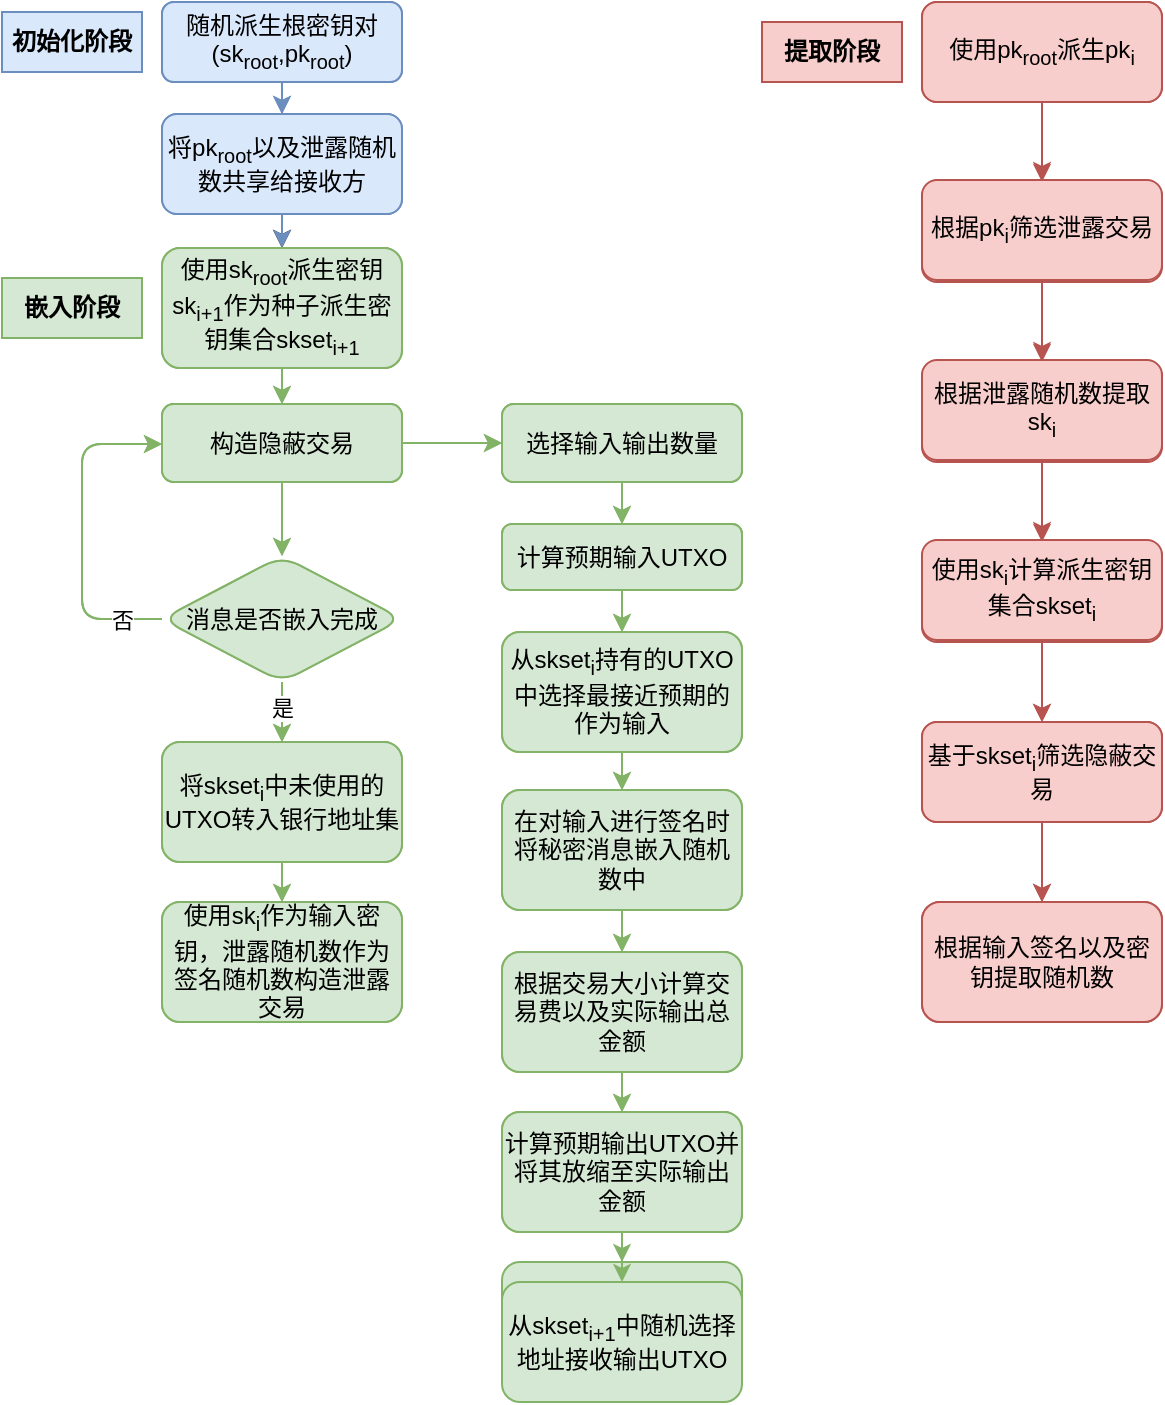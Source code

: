 <mxfile version="24.7.17">
  <diagram id="C5RBs43oDa-KdzZeNtuy" name="Page-1">
    <mxGraphModel dx="2066" dy="1141" grid="0" gridSize="10" guides="1" tooltips="1" connect="1" arrows="1" fold="1" page="1" pageScale="1" pageWidth="827" pageHeight="1169" math="0" shadow="0">
      <root>
        <mxCell id="WIyWlLk6GJQsqaUBKTNV-0" />
        <mxCell id="WIyWlLk6GJQsqaUBKTNV-1" parent="WIyWlLk6GJQsqaUBKTNV-0" />
        <mxCell id="dO6GdO4cNxpikTKNABMN-1" value="" style="edgeStyle=orthogonalEdgeStyle;rounded=1;orthogonalLoop=1;jettySize=auto;html=1;fillColor=#dae8fc;strokeColor=#6c8ebf;" parent="WIyWlLk6GJQsqaUBKTNV-1" source="WIyWlLk6GJQsqaUBKTNV-3" target="dO6GdO4cNxpikTKNABMN-0" edge="1">
          <mxGeometry relative="1" as="geometry" />
        </mxCell>
        <mxCell id="WIyWlLk6GJQsqaUBKTNV-3" value="随即派生根密钥对(sk&lt;sub&gt;root&lt;/sub&gt;,pk&lt;sub&gt;root&lt;/sub&gt;)" style="rounded=1;whiteSpace=wrap;html=1;fontSize=12;glass=0;strokeWidth=1;shadow=0;fillColor=#dae8fc;strokeColor=#6c8ebf;" parent="WIyWlLk6GJQsqaUBKTNV-1" vertex="1">
          <mxGeometry x="160" y="80" width="120" height="40" as="geometry" />
        </mxCell>
        <mxCell id="dO6GdO4cNxpikTKNABMN-3" value="" style="edgeStyle=orthogonalEdgeStyle;rounded=1;orthogonalLoop=1;jettySize=auto;html=1;" parent="WIyWlLk6GJQsqaUBKTNV-1" source="dO6GdO4cNxpikTKNABMN-0" target="dO6GdO4cNxpikTKNABMN-2" edge="1">
          <mxGeometry relative="1" as="geometry" />
        </mxCell>
        <mxCell id="dO6GdO4cNxpikTKNABMN-0" value="将pk&lt;sub&gt;root&lt;/sub&gt;以及泄露随机数共享给接收方" style="whiteSpace=wrap;html=1;rounded=1;glass=0;strokeWidth=1;shadow=0;fillColor=#dae8fc;strokeColor=#6c8ebf;" parent="WIyWlLk6GJQsqaUBKTNV-1" vertex="1">
          <mxGeometry x="160" y="136" width="120" height="50" as="geometry" />
        </mxCell>
        <mxCell id="dO6GdO4cNxpikTKNABMN-5" value="" style="edgeStyle=orthogonalEdgeStyle;rounded=1;orthogonalLoop=1;jettySize=auto;html=1;fillColor=#d5e8d4;strokeColor=#82b366;" parent="WIyWlLk6GJQsqaUBKTNV-1" source="dO6GdO4cNxpikTKNABMN-2" target="dO6GdO4cNxpikTKNABMN-4" edge="1">
          <mxGeometry relative="1" as="geometry" />
        </mxCell>
        <mxCell id="dO6GdO4cNxpikTKNABMN-2" value="使用skroot派生密钥sk&lt;sub&gt;i+1&lt;/sub&gt;作为种子派生密钥集合skset&lt;sub&gt;i+1&lt;/sub&gt;" style="whiteSpace=wrap;html=1;rounded=1;glass=0;strokeWidth=1;shadow=0;fillColor=#d5e8d4;strokeColor=#82b366;" parent="WIyWlLk6GJQsqaUBKTNV-1" vertex="1">
          <mxGeometry x="160" y="203" width="120" height="60" as="geometry" />
        </mxCell>
        <mxCell id="dO6GdO4cNxpikTKNABMN-9" value="" style="edgeStyle=orthogonalEdgeStyle;rounded=1;orthogonalLoop=1;jettySize=auto;html=1;fillColor=#d5e8d4;strokeColor=#82b366;" parent="WIyWlLk6GJQsqaUBKTNV-1" source="dO6GdO4cNxpikTKNABMN-4" target="dO6GdO4cNxpikTKNABMN-8" edge="1">
          <mxGeometry relative="1" as="geometry" />
        </mxCell>
        <mxCell id="dO6GdO4cNxpikTKNABMN-23" value="" style="edgeStyle=orthogonalEdgeStyle;rounded=1;orthogonalLoop=1;jettySize=auto;html=1;fillColor=#d5e8d4;strokeColor=#82b366;" parent="WIyWlLk6GJQsqaUBKTNV-1" source="dO6GdO4cNxpikTKNABMN-4" target="dO6GdO4cNxpikTKNABMN-22" edge="1">
          <mxGeometry relative="1" as="geometry" />
        </mxCell>
        <mxCell id="dO6GdO4cNxpikTKNABMN-4" value="构造隐蔽交易" style="whiteSpace=wrap;html=1;rounded=1;glass=0;strokeWidth=1;shadow=0;fillColor=#d5e8d4;strokeColor=#82b366;" parent="WIyWlLk6GJQsqaUBKTNV-1" vertex="1">
          <mxGeometry x="160" y="281" width="120" height="39" as="geometry" />
        </mxCell>
        <mxCell id="dO6GdO4cNxpikTKNABMN-11" value="" style="edgeStyle=orthogonalEdgeStyle;rounded=1;orthogonalLoop=1;jettySize=auto;html=1;fillColor=#d5e8d4;strokeColor=#82b366;" parent="WIyWlLk6GJQsqaUBKTNV-1" source="dO6GdO4cNxpikTKNABMN-8" target="dO6GdO4cNxpikTKNABMN-10" edge="1">
          <mxGeometry relative="1" as="geometry" />
        </mxCell>
        <mxCell id="dO6GdO4cNxpikTKNABMN-8" value="选择输入输出数量" style="whiteSpace=wrap;html=1;rounded=1;glass=0;strokeWidth=1;shadow=0;fillColor=#d5e8d4;strokeColor=#82b366;" parent="WIyWlLk6GJQsqaUBKTNV-1" vertex="1">
          <mxGeometry x="330" y="281" width="120" height="39" as="geometry" />
        </mxCell>
        <mxCell id="dO6GdO4cNxpikTKNABMN-13" value="" style="edgeStyle=orthogonalEdgeStyle;rounded=1;orthogonalLoop=1;jettySize=auto;html=1;fillColor=#d5e8d4;strokeColor=#82b366;" parent="WIyWlLk6GJQsqaUBKTNV-1" source="dO6GdO4cNxpikTKNABMN-10" target="dO6GdO4cNxpikTKNABMN-12" edge="1">
          <mxGeometry relative="1" as="geometry" />
        </mxCell>
        <mxCell id="dO6GdO4cNxpikTKNABMN-10" value="计算预期输入UTXO" style="whiteSpace=wrap;html=1;rounded=1;glass=0;strokeWidth=1;shadow=0;fillColor=#d5e8d4;strokeColor=#82b366;" parent="WIyWlLk6GJQsqaUBKTNV-1" vertex="1">
          <mxGeometry x="330" y="341" width="120" height="33" as="geometry" />
        </mxCell>
        <mxCell id="dO6GdO4cNxpikTKNABMN-15" value="" style="edgeStyle=orthogonalEdgeStyle;rounded=1;orthogonalLoop=1;jettySize=auto;html=1;fillColor=#d5e8d4;strokeColor=#82b366;" parent="WIyWlLk6GJQsqaUBKTNV-1" source="dO6GdO4cNxpikTKNABMN-12" target="dO6GdO4cNxpikTKNABMN-14" edge="1">
          <mxGeometry relative="1" as="geometry" />
        </mxCell>
        <mxCell id="dO6GdO4cNxpikTKNABMN-12" value="从skset&lt;sub&gt;i&lt;/sub&gt;持有的UTXO中选择最接近预期的作为输入" style="whiteSpace=wrap;html=1;rounded=1;glass=0;strokeWidth=1;shadow=0;fillColor=#d5e8d4;strokeColor=#82b366;" parent="WIyWlLk6GJQsqaUBKTNV-1" vertex="1">
          <mxGeometry x="330" y="395" width="120" height="60" as="geometry" />
        </mxCell>
        <mxCell id="dO6GdO4cNxpikTKNABMN-17" value="" style="edgeStyle=orthogonalEdgeStyle;rounded=1;orthogonalLoop=1;jettySize=auto;html=1;fillColor=#d5e8d4;strokeColor=#82b366;" parent="WIyWlLk6GJQsqaUBKTNV-1" source="dO6GdO4cNxpikTKNABMN-14" target="dO6GdO4cNxpikTKNABMN-16" edge="1">
          <mxGeometry relative="1" as="geometry" />
        </mxCell>
        <mxCell id="dO6GdO4cNxpikTKNABMN-14" value="在对输入进行签名时将秘密消息嵌入随机数中" style="whiteSpace=wrap;html=1;rounded=1;glass=0;strokeWidth=1;shadow=0;fillColor=#d5e8d4;strokeColor=#82b366;" parent="WIyWlLk6GJQsqaUBKTNV-1" vertex="1">
          <mxGeometry x="330" y="474" width="120" height="60" as="geometry" />
        </mxCell>
        <mxCell id="dO6GdO4cNxpikTKNABMN-19" value="" style="edgeStyle=orthogonalEdgeStyle;rounded=1;orthogonalLoop=1;jettySize=auto;html=1;fillColor=#d5e8d4;strokeColor=#82b366;" parent="WIyWlLk6GJQsqaUBKTNV-1" source="dO6GdO4cNxpikTKNABMN-16" target="dO6GdO4cNxpikTKNABMN-18" edge="1">
          <mxGeometry relative="1" as="geometry" />
        </mxCell>
        <mxCell id="dO6GdO4cNxpikTKNABMN-16" value="根据交易大小计算交易费以及实际输出总金额" style="whiteSpace=wrap;html=1;rounded=1;glass=0;strokeWidth=1;shadow=0;fillColor=#d5e8d4;strokeColor=#82b366;" parent="WIyWlLk6GJQsqaUBKTNV-1" vertex="1">
          <mxGeometry x="330" y="555" width="120" height="60" as="geometry" />
        </mxCell>
        <mxCell id="dO6GdO4cNxpikTKNABMN-21" value="" style="edgeStyle=orthogonalEdgeStyle;rounded=1;orthogonalLoop=1;jettySize=auto;html=1;fillColor=#d5e8d4;strokeColor=#82b366;" parent="WIyWlLk6GJQsqaUBKTNV-1" source="dO6GdO4cNxpikTKNABMN-18" target="dO6GdO4cNxpikTKNABMN-20" edge="1">
          <mxGeometry relative="1" as="geometry" />
        </mxCell>
        <mxCell id="dO6GdO4cNxpikTKNABMN-18" value="计算预期输出UTXO并将其放缩至实际输出金额" style="whiteSpace=wrap;html=1;rounded=1;glass=0;strokeWidth=1;shadow=0;fillColor=#d5e8d4;strokeColor=#82b366;" parent="WIyWlLk6GJQsqaUBKTNV-1" vertex="1">
          <mxGeometry x="330" y="635" width="120" height="60" as="geometry" />
        </mxCell>
        <mxCell id="dO6GdO4cNxpikTKNABMN-20" value="从skset&lt;sub&gt;i+1&lt;/sub&gt;中随机选择地址接收输出UTXO" style="whiteSpace=wrap;html=1;rounded=1;glass=0;strokeWidth=1;shadow=0;fillColor=#d5e8d4;strokeColor=#82b366;" parent="WIyWlLk6GJQsqaUBKTNV-1" vertex="1">
          <mxGeometry x="330" y="710" width="120" height="60" as="geometry" />
        </mxCell>
        <mxCell id="dO6GdO4cNxpikTKNABMN-24" style="edgeStyle=orthogonalEdgeStyle;rounded=1;orthogonalLoop=1;jettySize=auto;html=1;exitX=0;exitY=0.5;exitDx=0;exitDy=0;entryX=0;entryY=0.5;entryDx=0;entryDy=0;fillColor=#d5e8d4;strokeColor=#82b366;" parent="WIyWlLk6GJQsqaUBKTNV-1" source="dO6GdO4cNxpikTKNABMN-22" target="dO6GdO4cNxpikTKNABMN-4" edge="1">
          <mxGeometry relative="1" as="geometry">
            <Array as="points">
              <mxPoint x="120" y="389" />
              <mxPoint x="120" y="301" />
              <mxPoint x="160" y="301" />
            </Array>
          </mxGeometry>
        </mxCell>
        <mxCell id="dO6GdO4cNxpikTKNABMN-25" value="否" style="edgeLabel;html=1;align=center;verticalAlign=middle;resizable=0;points=[];rounded=1;" parent="dO6GdO4cNxpikTKNABMN-24" vertex="1" connectable="0">
          <mxGeometry x="-0.686" y="-3" relative="1" as="geometry">
            <mxPoint x="6" y="3" as="offset" />
          </mxGeometry>
        </mxCell>
        <mxCell id="dO6GdO4cNxpikTKNABMN-27" value="" style="edgeStyle=orthogonalEdgeStyle;rounded=1;orthogonalLoop=1;jettySize=auto;html=1;fillColor=#d5e8d4;strokeColor=#82b366;" parent="WIyWlLk6GJQsqaUBKTNV-1" source="dO6GdO4cNxpikTKNABMN-22" target="dO6GdO4cNxpikTKNABMN-26" edge="1">
          <mxGeometry relative="1" as="geometry" />
        </mxCell>
        <mxCell id="dO6GdO4cNxpikTKNABMN-28" value="是" style="edgeLabel;html=1;align=center;verticalAlign=middle;resizable=0;points=[];rounded=1;" parent="dO6GdO4cNxpikTKNABMN-27" vertex="1" connectable="0">
          <mxGeometry x="-0.3" relative="1" as="geometry">
            <mxPoint y="-5" as="offset" />
          </mxGeometry>
        </mxCell>
        <mxCell id="dO6GdO4cNxpikTKNABMN-22" value="消息是否嵌入完成" style="rhombus;whiteSpace=wrap;html=1;rounded=1;glass=0;strokeWidth=1;shadow=0;fillColor=#d5e8d4;strokeColor=#82b366;" parent="WIyWlLk6GJQsqaUBKTNV-1" vertex="1">
          <mxGeometry x="160" y="357" width="120" height="63" as="geometry" />
        </mxCell>
        <mxCell id="dO6GdO4cNxpikTKNABMN-30" value="" style="edgeStyle=orthogonalEdgeStyle;rounded=1;orthogonalLoop=1;jettySize=auto;html=1;fillColor=#d5e8d4;strokeColor=#82b366;" parent="WIyWlLk6GJQsqaUBKTNV-1" source="dO6GdO4cNxpikTKNABMN-26" target="dO6GdO4cNxpikTKNABMN-29" edge="1">
          <mxGeometry relative="1" as="geometry" />
        </mxCell>
        <mxCell id="dO6GdO4cNxpikTKNABMN-26" value="将skset&lt;sub&gt;i&lt;/sub&gt;中未使用的UTXO转入银行地址集" style="whiteSpace=wrap;html=1;rounded=1;glass=0;strokeWidth=1;shadow=0;fillColor=#d5e8d4;strokeColor=#82b366;" parent="WIyWlLk6GJQsqaUBKTNV-1" vertex="1">
          <mxGeometry x="160" y="450" width="120" height="60" as="geometry" />
        </mxCell>
        <mxCell id="dO6GdO4cNxpikTKNABMN-29" value="使用sk&lt;sub&gt;i&lt;/sub&gt;作为输入密钥，泄露随机数作为签名随机数构造泄露交易" style="whiteSpace=wrap;html=1;rounded=1;glass=0;strokeWidth=1;shadow=0;fillColor=#d5e8d4;strokeColor=#82b366;" parent="WIyWlLk6GJQsqaUBKTNV-1" vertex="1">
          <mxGeometry x="160" y="530" width="120" height="60" as="geometry" />
        </mxCell>
        <mxCell id="dO6GdO4cNxpikTKNABMN-37" value="" style="edgeStyle=orthogonalEdgeStyle;rounded=1;orthogonalLoop=1;jettySize=auto;html=1;fillColor=#f8cecc;strokeColor=#b85450;" parent="WIyWlLk6GJQsqaUBKTNV-1" source="dO6GdO4cNxpikTKNABMN-34" target="dO6GdO4cNxpikTKNABMN-36" edge="1">
          <mxGeometry relative="1" as="geometry" />
        </mxCell>
        <mxCell id="dO6GdO4cNxpikTKNABMN-34" value="使用pk&lt;sub&gt;root&lt;/sub&gt;派生pk&lt;sub&gt;i&lt;/sub&gt;" style="rounded=1;whiteSpace=wrap;html=1;fillColor=#f8cecc;strokeColor=#b85450;" parent="WIyWlLk6GJQsqaUBKTNV-1" vertex="1">
          <mxGeometry x="540" y="80" width="120" height="50" as="geometry" />
        </mxCell>
        <mxCell id="dO6GdO4cNxpikTKNABMN-39" value="" style="edgeStyle=orthogonalEdgeStyle;rounded=1;orthogonalLoop=1;jettySize=auto;html=1;fillColor=#f8cecc;strokeColor=#b85450;" parent="WIyWlLk6GJQsqaUBKTNV-1" source="dO6GdO4cNxpikTKNABMN-36" edge="1">
          <mxGeometry relative="1" as="geometry">
            <mxPoint x="600" y="260" as="targetPoint" />
          </mxGeometry>
        </mxCell>
        <mxCell id="dO6GdO4cNxpikTKNABMN-36" value="根据pk&lt;sub&gt;i&lt;/sub&gt;筛选泄露交易" style="rounded=1;whiteSpace=wrap;html=1;fillColor=#f8cecc;strokeColor=#b85450;" parent="WIyWlLk6GJQsqaUBKTNV-1" vertex="1">
          <mxGeometry x="540" y="170" width="120" height="50" as="geometry" />
        </mxCell>
        <mxCell id="dO6GdO4cNxpikTKNABMN-43" value="" style="edgeStyle=orthogonalEdgeStyle;rounded=1;orthogonalLoop=1;jettySize=auto;html=1;fillColor=#f8cecc;strokeColor=#b85450;" parent="WIyWlLk6GJQsqaUBKTNV-1" source="dO6GdO4cNxpikTKNABMN-40" target="dO6GdO4cNxpikTKNABMN-42" edge="1">
          <mxGeometry relative="1" as="geometry" />
        </mxCell>
        <mxCell id="dO6GdO4cNxpikTKNABMN-40" value="根据泄露随机数提取sk&lt;sub&gt;i&lt;/sub&gt;" style="whiteSpace=wrap;html=1;rounded=1;fillColor=#f8cecc;strokeColor=#b85450;" parent="WIyWlLk6GJQsqaUBKTNV-1" vertex="1">
          <mxGeometry x="540" y="260" width="120" height="50" as="geometry" />
        </mxCell>
        <mxCell id="dO6GdO4cNxpikTKNABMN-45" value="" style="edgeStyle=orthogonalEdgeStyle;rounded=1;orthogonalLoop=1;jettySize=auto;html=1;fillColor=#f8cecc;strokeColor=#b85450;" parent="WIyWlLk6GJQsqaUBKTNV-1" source="dO6GdO4cNxpikTKNABMN-42" target="dO6GdO4cNxpikTKNABMN-44" edge="1">
          <mxGeometry relative="1" as="geometry" />
        </mxCell>
        <mxCell id="dO6GdO4cNxpikTKNABMN-42" value="使用sk&lt;sub&gt;i&lt;/sub&gt;计算派生密钥集合skset&lt;sub&gt;i&lt;/sub&gt;" style="whiteSpace=wrap;html=1;rounded=1;fillColor=#f8cecc;strokeColor=#b85450;" parent="WIyWlLk6GJQsqaUBKTNV-1" vertex="1">
          <mxGeometry x="540" y="350" width="120" height="50" as="geometry" />
        </mxCell>
        <mxCell id="dO6GdO4cNxpikTKNABMN-47" value="" style="edgeStyle=orthogonalEdgeStyle;rounded=1;orthogonalLoop=1;jettySize=auto;html=1;fillColor=#f8cecc;strokeColor=#b85450;" parent="WIyWlLk6GJQsqaUBKTNV-1" source="dO6GdO4cNxpikTKNABMN-44" target="dO6GdO4cNxpikTKNABMN-46" edge="1">
          <mxGeometry relative="1" as="geometry" />
        </mxCell>
        <mxCell id="dO6GdO4cNxpikTKNABMN-44" value="基于skset&lt;sub&gt;i&lt;/sub&gt;筛选隐蔽交易" style="whiteSpace=wrap;html=1;rounded=1;fillColor=#f8cecc;strokeColor=#b85450;" parent="WIyWlLk6GJQsqaUBKTNV-1" vertex="1">
          <mxGeometry x="540" y="440" width="120" height="50" as="geometry" />
        </mxCell>
        <mxCell id="dO6GdO4cNxpikTKNABMN-46" value="根据输入签名以及密钥提取随机数" style="whiteSpace=wrap;html=1;fillColor=#f8cecc;strokeColor=#b85450;rounded=1;" parent="WIyWlLk6GJQsqaUBKTNV-1" vertex="1">
          <mxGeometry x="540" y="530" width="120" height="60" as="geometry" />
        </mxCell>
        <mxCell id="dO6GdO4cNxpikTKNABMN-49" value="初始化阶段" style="text;html=1;align=center;verticalAlign=middle;whiteSpace=wrap;rounded=0;fillColor=#dae8fc;fontStyle=1;strokeColor=#6c8ebf;" parent="WIyWlLk6GJQsqaUBKTNV-1" vertex="1">
          <mxGeometry x="80" y="85" width="70" height="30" as="geometry" />
        </mxCell>
        <mxCell id="dO6GdO4cNxpikTKNABMN-51" value="嵌入阶段&lt;span style=&quot;color: rgba(0, 0, 0, 0); font-family: monospace; font-size: 0px; text-align: start; text-wrap: nowrap;&quot;&gt;%3CmxGraphModel%3E%3Croot%3E%3CmxCell%20id%3D%220%22%2F%3E%3CmxCell%20id%3D%221%22%20parent%3D%220%22%2F%3E%3CmxCell%20id%3D%222%22%20value%3D%22%E5%88%9D%E5%A7%8B%E5%8C%96%E9%98%B6%E6%AE%B5%22%20style%3D%22text%3Bhtml%3D1%3Balign%3Dcenter%3BverticalAlign%3Dmiddle%3BwhiteSpace%3Dwrap%3Brounded%3D0%3BfillColor%3Dnone%3BfontColor%3D%23000000%3BfontStyle%3D1%22%20vertex%3D%221%22%20parent%3D%221%22%3E%3CmxGeometry%20x%3D%2280%22%20y%3D%2285%22%20width%3D%2270%22%20height%3D%2230%22%20as%3D%22geometry%22%2F%3E%3C%2FmxCell%3E%3C%2Froot%3E%3C%2FmxGraphModel%3E&lt;/span&gt;" style="text;html=1;align=center;verticalAlign=middle;whiteSpace=wrap;rounded=0;fillColor=#d5e8d4;fontStyle=1;strokeColor=#82b366;" parent="WIyWlLk6GJQsqaUBKTNV-1" vertex="1">
          <mxGeometry x="80" y="218" width="70" height="30" as="geometry" />
        </mxCell>
        <mxCell id="dO6GdO4cNxpikTKNABMN-52" value="提取阶段&lt;span style=&quot;color: rgba(0, 0, 0, 0); font-family: monospace; font-size: 0px; text-align: start; text-wrap: nowrap;&quot;&gt;%3CmxGraphModel%3E%3Croot%3E%3CmxCell%20id%3D%220%22%2F%3E%3CmxCell%20id%3D%221%22%20parent%3D%220%22%2F%3E%3CmxCell%20id%3D%222%22%20value%3D%22%E5%88%9D%E5%A7%8B%E5%8C%96%E9%98%B6%E6%AE%B5%22%20style%3D%22text%3Bhtml%3D1%3Balign%3Dcenter%3BverticalAlign%3Dmiddle%3BwhiteSpace%3Dwrap%3Brounded%3D0%3BfillColor%3Dnone%3BfontColor%3D%23000000%3BfontStyle%3D1%22%20vertex%3D%221%22%20parent%3D%221%22%3E%3CmxGeometry%20x%3D%2280%22%20y%3D%2285%22%20width%3D%2270%22%20height%3D%2230%22%20as%3D%22geometry%22%2F%3E%3C%2FmxCell%3E%3C%2Froot%3E%3C%2FmxGraphModel%3E&lt;/span&gt;" style="text;html=1;align=center;verticalAlign=middle;whiteSpace=wrap;rounded=0;fillColor=#f8cecc;fontStyle=1;strokeColor=#b85450;" parent="WIyWlLk6GJQsqaUBKTNV-1" vertex="1">
          <mxGeometry x="460" y="90" width="70" height="30" as="geometry" />
        </mxCell>
        <mxCell id="QWwBbtf75RuIAsgWy1DV-0" value="" style="edgeStyle=orthogonalEdgeStyle;rounded=1;orthogonalLoop=1;jettySize=auto;html=1;fillColor=#dae8fc;strokeColor=#6c8ebf;" edge="1" parent="WIyWlLk6GJQsqaUBKTNV-1" source="QWwBbtf75RuIAsgWy1DV-1" target="QWwBbtf75RuIAsgWy1DV-3">
          <mxGeometry relative="1" as="geometry" />
        </mxCell>
        <mxCell id="QWwBbtf75RuIAsgWy1DV-1" value="随机派生根密钥对(sk&lt;sub&gt;root&lt;/sub&gt;,pk&lt;sub&gt;root&lt;/sub&gt;)" style="rounded=1;whiteSpace=wrap;html=1;fontSize=12;glass=0;strokeWidth=1;shadow=0;fillColor=#dae8fc;strokeColor=#6c8ebf;" vertex="1" parent="WIyWlLk6GJQsqaUBKTNV-1">
          <mxGeometry x="160" y="80" width="120" height="40" as="geometry" />
        </mxCell>
        <mxCell id="QWwBbtf75RuIAsgWy1DV-2" value="" style="edgeStyle=orthogonalEdgeStyle;rounded=1;orthogonalLoop=1;jettySize=auto;html=1;fillColor=#dae8fc;strokeColor=#6c8ebf;" edge="1" parent="WIyWlLk6GJQsqaUBKTNV-1" source="QWwBbtf75RuIAsgWy1DV-3" target="QWwBbtf75RuIAsgWy1DV-5">
          <mxGeometry relative="1" as="geometry" />
        </mxCell>
        <mxCell id="QWwBbtf75RuIAsgWy1DV-3" value="将pk&lt;sub&gt;root&lt;/sub&gt;以及泄露随机数共享给接收方" style="whiteSpace=wrap;html=1;rounded=1;glass=0;strokeWidth=1;shadow=0;fillColor=#dae8fc;strokeColor=#6c8ebf;" vertex="1" parent="WIyWlLk6GJQsqaUBKTNV-1">
          <mxGeometry x="160" y="136" width="120" height="50" as="geometry" />
        </mxCell>
        <mxCell id="QWwBbtf75RuIAsgWy1DV-4" value="" style="edgeStyle=orthogonalEdgeStyle;rounded=1;orthogonalLoop=1;jettySize=auto;html=1;fillColor=#d5e8d4;strokeColor=#82b366;" edge="1" parent="WIyWlLk6GJQsqaUBKTNV-1" source="QWwBbtf75RuIAsgWy1DV-5" target="QWwBbtf75RuIAsgWy1DV-8">
          <mxGeometry relative="1" as="geometry" />
        </mxCell>
        <mxCell id="QWwBbtf75RuIAsgWy1DV-5" value="使用sk&lt;sub&gt;root&lt;/sub&gt;派生密钥sk&lt;sub&gt;i+1&lt;/sub&gt;作为种子派生密钥集合skset&lt;sub&gt;i+1&lt;/sub&gt;" style="whiteSpace=wrap;html=1;rounded=1;glass=0;strokeWidth=1;shadow=0;fillColor=#d5e8d4;strokeColor=#82b366;" vertex="1" parent="WIyWlLk6GJQsqaUBKTNV-1">
          <mxGeometry x="160" y="203" width="120" height="60" as="geometry" />
        </mxCell>
        <mxCell id="QWwBbtf75RuIAsgWy1DV-6" value="" style="edgeStyle=orthogonalEdgeStyle;rounded=1;orthogonalLoop=1;jettySize=auto;html=1;fillColor=#d5e8d4;strokeColor=#82b366;" edge="1" parent="WIyWlLk6GJQsqaUBKTNV-1" source="QWwBbtf75RuIAsgWy1DV-8" target="QWwBbtf75RuIAsgWy1DV-10">
          <mxGeometry relative="1" as="geometry" />
        </mxCell>
        <mxCell id="QWwBbtf75RuIAsgWy1DV-7" value="" style="edgeStyle=orthogonalEdgeStyle;rounded=1;orthogonalLoop=1;jettySize=auto;html=1;fillColor=#d5e8d4;strokeColor=#82b366;" edge="1" parent="WIyWlLk6GJQsqaUBKTNV-1" source="QWwBbtf75RuIAsgWy1DV-8" target="QWwBbtf75RuIAsgWy1DV-26">
          <mxGeometry relative="1" as="geometry" />
        </mxCell>
        <mxCell id="QWwBbtf75RuIAsgWy1DV-8" value="构造隐蔽交易" style="whiteSpace=wrap;html=1;rounded=1;glass=0;strokeWidth=1;shadow=0;fillColor=#d5e8d4;strokeColor=#82b366;" vertex="1" parent="WIyWlLk6GJQsqaUBKTNV-1">
          <mxGeometry x="160" y="281" width="120" height="39" as="geometry" />
        </mxCell>
        <mxCell id="QWwBbtf75RuIAsgWy1DV-9" value="" style="edgeStyle=orthogonalEdgeStyle;rounded=1;orthogonalLoop=1;jettySize=auto;html=1;fillColor=#d5e8d4;strokeColor=#82b366;" edge="1" parent="WIyWlLk6GJQsqaUBKTNV-1" source="QWwBbtf75RuIAsgWy1DV-10" target="QWwBbtf75RuIAsgWy1DV-12">
          <mxGeometry relative="1" as="geometry" />
        </mxCell>
        <mxCell id="QWwBbtf75RuIAsgWy1DV-10" value="选择输入输出数量" style="whiteSpace=wrap;html=1;rounded=1;glass=0;strokeWidth=1;shadow=0;fillColor=#d5e8d4;strokeColor=#82b366;" vertex="1" parent="WIyWlLk6GJQsqaUBKTNV-1">
          <mxGeometry x="330" y="281" width="120" height="39" as="geometry" />
        </mxCell>
        <mxCell id="QWwBbtf75RuIAsgWy1DV-11" value="" style="edgeStyle=orthogonalEdgeStyle;rounded=1;orthogonalLoop=1;jettySize=auto;html=1;fillColor=#d5e8d4;strokeColor=#82b366;" edge="1" parent="WIyWlLk6GJQsqaUBKTNV-1" source="QWwBbtf75RuIAsgWy1DV-12" target="QWwBbtf75RuIAsgWy1DV-14">
          <mxGeometry relative="1" as="geometry" />
        </mxCell>
        <mxCell id="QWwBbtf75RuIAsgWy1DV-12" value="计算预期输入UTXO" style="whiteSpace=wrap;html=1;rounded=1;glass=0;strokeWidth=1;shadow=0;fillColor=#d5e8d4;strokeColor=#82b366;" vertex="1" parent="WIyWlLk6GJQsqaUBKTNV-1">
          <mxGeometry x="330" y="341" width="120" height="33" as="geometry" />
        </mxCell>
        <mxCell id="QWwBbtf75RuIAsgWy1DV-13" value="" style="edgeStyle=orthogonalEdgeStyle;rounded=1;orthogonalLoop=1;jettySize=auto;html=1;fillColor=#d5e8d4;strokeColor=#82b366;" edge="1" parent="WIyWlLk6GJQsqaUBKTNV-1" source="QWwBbtf75RuIAsgWy1DV-14" target="QWwBbtf75RuIAsgWy1DV-16">
          <mxGeometry relative="1" as="geometry" />
        </mxCell>
        <mxCell id="QWwBbtf75RuIAsgWy1DV-14" value="从skset&lt;sub&gt;i&lt;/sub&gt;持有的UTXO中选择最接近预期的作为输入" style="whiteSpace=wrap;html=1;rounded=1;glass=0;strokeWidth=1;shadow=0;fillColor=#d5e8d4;strokeColor=#82b366;" vertex="1" parent="WIyWlLk6GJQsqaUBKTNV-1">
          <mxGeometry x="330" y="395" width="120" height="60" as="geometry" />
        </mxCell>
        <mxCell id="QWwBbtf75RuIAsgWy1DV-15" value="" style="edgeStyle=orthogonalEdgeStyle;rounded=1;orthogonalLoop=1;jettySize=auto;html=1;fillColor=#d5e8d4;strokeColor=#82b366;" edge="1" parent="WIyWlLk6GJQsqaUBKTNV-1" source="QWwBbtf75RuIAsgWy1DV-16" target="QWwBbtf75RuIAsgWy1DV-18">
          <mxGeometry relative="1" as="geometry" />
        </mxCell>
        <mxCell id="QWwBbtf75RuIAsgWy1DV-16" value="在对输入进行签名时将秘密消息嵌入随机数中" style="whiteSpace=wrap;html=1;rounded=1;glass=0;strokeWidth=1;shadow=0;fillColor=#d5e8d4;strokeColor=#82b366;" vertex="1" parent="WIyWlLk6GJQsqaUBKTNV-1">
          <mxGeometry x="330" y="474" width="120" height="60" as="geometry" />
        </mxCell>
        <mxCell id="QWwBbtf75RuIAsgWy1DV-17" value="" style="edgeStyle=orthogonalEdgeStyle;rounded=1;orthogonalLoop=1;jettySize=auto;html=1;fillColor=#d5e8d4;strokeColor=#82b366;" edge="1" parent="WIyWlLk6GJQsqaUBKTNV-1" source="QWwBbtf75RuIAsgWy1DV-18" target="QWwBbtf75RuIAsgWy1DV-20">
          <mxGeometry relative="1" as="geometry" />
        </mxCell>
        <mxCell id="QWwBbtf75RuIAsgWy1DV-18" value="根据交易大小计算交易费以及实际输出总金额" style="whiteSpace=wrap;html=1;rounded=1;glass=0;strokeWidth=1;shadow=0;fillColor=#d5e8d4;strokeColor=#82b366;" vertex="1" parent="WIyWlLk6GJQsqaUBKTNV-1">
          <mxGeometry x="330" y="555" width="120" height="60" as="geometry" />
        </mxCell>
        <mxCell id="QWwBbtf75RuIAsgWy1DV-19" value="" style="edgeStyle=orthogonalEdgeStyle;rounded=1;orthogonalLoop=1;jettySize=auto;html=1;fillColor=#d5e8d4;strokeColor=#82b366;" edge="1" parent="WIyWlLk6GJQsqaUBKTNV-1" source="QWwBbtf75RuIAsgWy1DV-20" target="QWwBbtf75RuIAsgWy1DV-21">
          <mxGeometry relative="1" as="geometry" />
        </mxCell>
        <mxCell id="QWwBbtf75RuIAsgWy1DV-20" value="计算预期输出UTXO并将其放缩至实际输出金额" style="whiteSpace=wrap;html=1;rounded=1;glass=0;strokeWidth=1;shadow=0;fillColor=#d5e8d4;strokeColor=#82b366;" vertex="1" parent="WIyWlLk6GJQsqaUBKTNV-1">
          <mxGeometry x="330" y="635" width="120" height="60" as="geometry" />
        </mxCell>
        <mxCell id="QWwBbtf75RuIAsgWy1DV-21" value="从skset&lt;sub&gt;i+1&lt;/sub&gt;中随机选择地址接收输出UTXO" style="whiteSpace=wrap;html=1;rounded=1;glass=0;strokeWidth=1;shadow=0;fillColor=#d5e8d4;strokeColor=#82b366;" vertex="1" parent="WIyWlLk6GJQsqaUBKTNV-1">
          <mxGeometry x="330" y="720" width="120" height="60" as="geometry" />
        </mxCell>
        <mxCell id="QWwBbtf75RuIAsgWy1DV-22" style="edgeStyle=orthogonalEdgeStyle;rounded=1;orthogonalLoop=1;jettySize=auto;html=1;exitX=0;exitY=0.5;exitDx=0;exitDy=0;entryX=0;entryY=0.5;entryDx=0;entryDy=0;fillColor=#d5e8d4;strokeColor=#82b366;" edge="1" parent="WIyWlLk6GJQsqaUBKTNV-1" source="QWwBbtf75RuIAsgWy1DV-26" target="QWwBbtf75RuIAsgWy1DV-8">
          <mxGeometry relative="1" as="geometry">
            <Array as="points">
              <mxPoint x="120" y="389" />
              <mxPoint x="120" y="301" />
              <mxPoint x="160" y="301" />
            </Array>
          </mxGeometry>
        </mxCell>
        <mxCell id="QWwBbtf75RuIAsgWy1DV-23" value="否" style="edgeLabel;html=1;align=center;verticalAlign=middle;resizable=0;points=[];rounded=1;" vertex="1" connectable="0" parent="QWwBbtf75RuIAsgWy1DV-22">
          <mxGeometry x="-0.686" y="-3" relative="1" as="geometry">
            <mxPoint x="6" y="3" as="offset" />
          </mxGeometry>
        </mxCell>
        <mxCell id="QWwBbtf75RuIAsgWy1DV-24" value="" style="edgeStyle=orthogonalEdgeStyle;rounded=1;orthogonalLoop=1;jettySize=auto;html=1;fillColor=#d5e8d4;strokeColor=#82b366;" edge="1" parent="WIyWlLk6GJQsqaUBKTNV-1" source="QWwBbtf75RuIAsgWy1DV-26" target="QWwBbtf75RuIAsgWy1DV-28">
          <mxGeometry relative="1" as="geometry" />
        </mxCell>
        <mxCell id="QWwBbtf75RuIAsgWy1DV-25" value="是" style="edgeLabel;html=1;align=center;verticalAlign=middle;resizable=0;points=[];rounded=1;" vertex="1" connectable="0" parent="QWwBbtf75RuIAsgWy1DV-24">
          <mxGeometry x="-0.3" relative="1" as="geometry">
            <mxPoint y="-5" as="offset" />
          </mxGeometry>
        </mxCell>
        <mxCell id="QWwBbtf75RuIAsgWy1DV-26" value="消息是否嵌入完成" style="rhombus;whiteSpace=wrap;html=1;rounded=1;glass=0;strokeWidth=1;shadow=0;fillColor=#d5e8d4;strokeColor=#82b366;" vertex="1" parent="WIyWlLk6GJQsqaUBKTNV-1">
          <mxGeometry x="160" y="357" width="120" height="63" as="geometry" />
        </mxCell>
        <mxCell id="QWwBbtf75RuIAsgWy1DV-27" value="" style="edgeStyle=orthogonalEdgeStyle;rounded=1;orthogonalLoop=1;jettySize=auto;html=1;fillColor=#d5e8d4;strokeColor=#82b366;" edge="1" parent="WIyWlLk6GJQsqaUBKTNV-1" source="QWwBbtf75RuIAsgWy1DV-28" target="QWwBbtf75RuIAsgWy1DV-29">
          <mxGeometry relative="1" as="geometry" />
        </mxCell>
        <mxCell id="QWwBbtf75RuIAsgWy1DV-28" value="将skset&lt;sub&gt;i&lt;/sub&gt;中未使用的UTXO转入银行地址集" style="whiteSpace=wrap;html=1;rounded=1;glass=0;strokeWidth=1;shadow=0;fillColor=#d5e8d4;strokeColor=#82b366;" vertex="1" parent="WIyWlLk6GJQsqaUBKTNV-1">
          <mxGeometry x="160" y="450" width="120" height="60" as="geometry" />
        </mxCell>
        <mxCell id="QWwBbtf75RuIAsgWy1DV-29" value="使用sk&lt;sub&gt;i&lt;/sub&gt;作为输入密钥，泄露随机数作为签名随机数构造泄露交易" style="whiteSpace=wrap;html=1;rounded=1;glass=0;strokeWidth=1;shadow=0;fillColor=#d5e8d4;strokeColor=#82b366;" vertex="1" parent="WIyWlLk6GJQsqaUBKTNV-1">
          <mxGeometry x="160" y="530" width="120" height="60" as="geometry" />
        </mxCell>
        <mxCell id="QWwBbtf75RuIAsgWy1DV-30" value="" style="edgeStyle=orthogonalEdgeStyle;rounded=1;orthogonalLoop=1;jettySize=auto;html=1;fillColor=#f8cecc;strokeColor=#b85450;" edge="1" parent="WIyWlLk6GJQsqaUBKTNV-1" source="QWwBbtf75RuIAsgWy1DV-31" target="QWwBbtf75RuIAsgWy1DV-33">
          <mxGeometry relative="1" as="geometry" />
        </mxCell>
        <mxCell id="QWwBbtf75RuIAsgWy1DV-31" value="使用pk&lt;sub&gt;root&lt;/sub&gt;派生pk&lt;sub&gt;i&lt;/sub&gt;" style="rounded=1;whiteSpace=wrap;html=1;fillColor=#f8cecc;strokeColor=#b85450;" vertex="1" parent="WIyWlLk6GJQsqaUBKTNV-1">
          <mxGeometry x="540" y="80" width="120" height="50" as="geometry" />
        </mxCell>
        <mxCell id="QWwBbtf75RuIAsgWy1DV-32" value="" style="edgeStyle=orthogonalEdgeStyle;rounded=1;orthogonalLoop=1;jettySize=auto;html=1;fillColor=#f8cecc;strokeColor=#b85450;" edge="1" parent="WIyWlLk6GJQsqaUBKTNV-1" source="QWwBbtf75RuIAsgWy1DV-33">
          <mxGeometry relative="1" as="geometry">
            <mxPoint x="600" y="259" as="targetPoint" />
          </mxGeometry>
        </mxCell>
        <mxCell id="QWwBbtf75RuIAsgWy1DV-33" value="根据pk&lt;sub&gt;i&lt;/sub&gt;筛选泄露交易" style="rounded=1;whiteSpace=wrap;html=1;fillColor=#f8cecc;strokeColor=#b85450;" vertex="1" parent="WIyWlLk6GJQsqaUBKTNV-1">
          <mxGeometry x="540" y="169" width="120" height="50" as="geometry" />
        </mxCell>
        <mxCell id="QWwBbtf75RuIAsgWy1DV-34" value="" style="edgeStyle=orthogonalEdgeStyle;rounded=1;orthogonalLoop=1;jettySize=auto;html=1;fillColor=#f8cecc;strokeColor=#b85450;" edge="1" parent="WIyWlLk6GJQsqaUBKTNV-1" source="QWwBbtf75RuIAsgWy1DV-35" target="QWwBbtf75RuIAsgWy1DV-37">
          <mxGeometry relative="1" as="geometry" />
        </mxCell>
        <mxCell id="QWwBbtf75RuIAsgWy1DV-35" value="根据泄露随机数提取sk&lt;sub&gt;i&lt;/sub&gt;" style="whiteSpace=wrap;html=1;rounded=1;fillColor=#f8cecc;strokeColor=#b85450;" vertex="1" parent="WIyWlLk6GJQsqaUBKTNV-1">
          <mxGeometry x="540" y="259" width="120" height="50" as="geometry" />
        </mxCell>
        <mxCell id="QWwBbtf75RuIAsgWy1DV-36" value="" style="edgeStyle=orthogonalEdgeStyle;rounded=1;orthogonalLoop=1;jettySize=auto;html=1;fillColor=#f8cecc;strokeColor=#b85450;" edge="1" parent="WIyWlLk6GJQsqaUBKTNV-1" source="QWwBbtf75RuIAsgWy1DV-37" target="QWwBbtf75RuIAsgWy1DV-39">
          <mxGeometry relative="1" as="geometry" />
        </mxCell>
        <mxCell id="QWwBbtf75RuIAsgWy1DV-37" value="使用sk&lt;sub&gt;i&lt;/sub&gt;计算派生密钥集合skset&lt;sub&gt;i&lt;/sub&gt;" style="whiteSpace=wrap;html=1;rounded=1;fillColor=#f8cecc;strokeColor=#b85450;" vertex="1" parent="WIyWlLk6GJQsqaUBKTNV-1">
          <mxGeometry x="540" y="349" width="120" height="50" as="geometry" />
        </mxCell>
        <mxCell id="QWwBbtf75RuIAsgWy1DV-38" value="" style="edgeStyle=orthogonalEdgeStyle;rounded=1;orthogonalLoop=1;jettySize=auto;html=1;fillColor=#f8cecc;strokeColor=#b85450;" edge="1" parent="WIyWlLk6GJQsqaUBKTNV-1" source="QWwBbtf75RuIAsgWy1DV-39" target="QWwBbtf75RuIAsgWy1DV-40">
          <mxGeometry relative="1" as="geometry" />
        </mxCell>
        <mxCell id="QWwBbtf75RuIAsgWy1DV-39" value="基于skset&lt;sub&gt;i&lt;/sub&gt;筛选隐蔽交易" style="whiteSpace=wrap;html=1;rounded=1;fillColor=#f8cecc;strokeColor=#b85450;" vertex="1" parent="WIyWlLk6GJQsqaUBKTNV-1">
          <mxGeometry x="540" y="440" width="120" height="50" as="geometry" />
        </mxCell>
        <mxCell id="QWwBbtf75RuIAsgWy1DV-40" value="根据输入签名以及密钥提取随机数" style="whiteSpace=wrap;html=1;fillColor=#f8cecc;strokeColor=#b85450;rounded=1;" vertex="1" parent="WIyWlLk6GJQsqaUBKTNV-1">
          <mxGeometry x="540" y="530" width="120" height="60" as="geometry" />
        </mxCell>
        <mxCell id="QWwBbtf75RuIAsgWy1DV-41" value="初始化阶段" style="text;html=1;align=center;verticalAlign=middle;whiteSpace=wrap;rounded=0;fillColor=#dae8fc;fontStyle=1;strokeColor=#6c8ebf;" vertex="1" parent="WIyWlLk6GJQsqaUBKTNV-1">
          <mxGeometry x="80" y="85" width="70" height="30" as="geometry" />
        </mxCell>
        <mxCell id="QWwBbtf75RuIAsgWy1DV-42" value="嵌入阶段&lt;span style=&quot;color: rgba(0, 0, 0, 0); font-family: monospace; font-size: 0px; text-align: start; text-wrap: nowrap;&quot;&gt;%3CmxGraphModel%3E%3Croot%3E%3CmxCell%20id%3D%220%22%2F%3E%3CmxCell%20id%3D%221%22%20parent%3D%220%22%2F%3E%3CmxCell%20id%3D%222%22%20value%3D%22%E5%88%9D%E5%A7%8B%E5%8C%96%E9%98%B6%E6%AE%B5%22%20style%3D%22text%3Bhtml%3D1%3Balign%3Dcenter%3BverticalAlign%3Dmiddle%3BwhiteSpace%3Dwrap%3Brounded%3D0%3BfillColor%3Dnone%3BfontColor%3D%23000000%3BfontStyle%3D1%22%20vertex%3D%221%22%20parent%3D%221%22%3E%3CmxGeometry%20x%3D%2280%22%20y%3D%2285%22%20width%3D%2270%22%20height%3D%2230%22%20as%3D%22geometry%22%2F%3E%3C%2FmxCell%3E%3C%2Froot%3E%3C%2FmxGraphModel%3E&lt;/span&gt;" style="text;html=1;align=center;verticalAlign=middle;whiteSpace=wrap;rounded=0;fillColor=#d5e8d4;fontStyle=1;strokeColor=#82b366;" vertex="1" parent="WIyWlLk6GJQsqaUBKTNV-1">
          <mxGeometry x="80" y="218" width="70" height="30" as="geometry" />
        </mxCell>
        <mxCell id="QWwBbtf75RuIAsgWy1DV-43" value="提取阶段&lt;span style=&quot;color: rgba(0, 0, 0, 0); font-family: monospace; font-size: 0px; text-align: start; text-wrap: nowrap;&quot;&gt;%3CmxGraphModel%3E%3Croot%3E%3CmxCell%20id%3D%220%22%2F%3E%3CmxCell%20id%3D%221%22%20parent%3D%220%22%2F%3E%3CmxCell%20id%3D%222%22%20value%3D%22%E5%88%9D%E5%A7%8B%E5%8C%96%E9%98%B6%E6%AE%B5%22%20style%3D%22text%3Bhtml%3D1%3Balign%3Dcenter%3BverticalAlign%3Dmiddle%3BwhiteSpace%3Dwrap%3Brounded%3D0%3BfillColor%3Dnone%3BfontColor%3D%23000000%3BfontStyle%3D1%22%20vertex%3D%221%22%20parent%3D%221%22%3E%3CmxGeometry%20x%3D%2280%22%20y%3D%2285%22%20width%3D%2270%22%20height%3D%2230%22%20as%3D%22geometry%22%2F%3E%3C%2FmxCell%3E%3C%2Froot%3E%3C%2FmxGraphModel%3E&lt;/span&gt;" style="text;html=1;align=center;verticalAlign=middle;whiteSpace=wrap;rounded=0;fillColor=#f8cecc;fontStyle=1;strokeColor=#b85450;" vertex="1" parent="WIyWlLk6GJQsqaUBKTNV-1">
          <mxGeometry x="460" y="90" width="70" height="30" as="geometry" />
        </mxCell>
      </root>
    </mxGraphModel>
  </diagram>
</mxfile>
